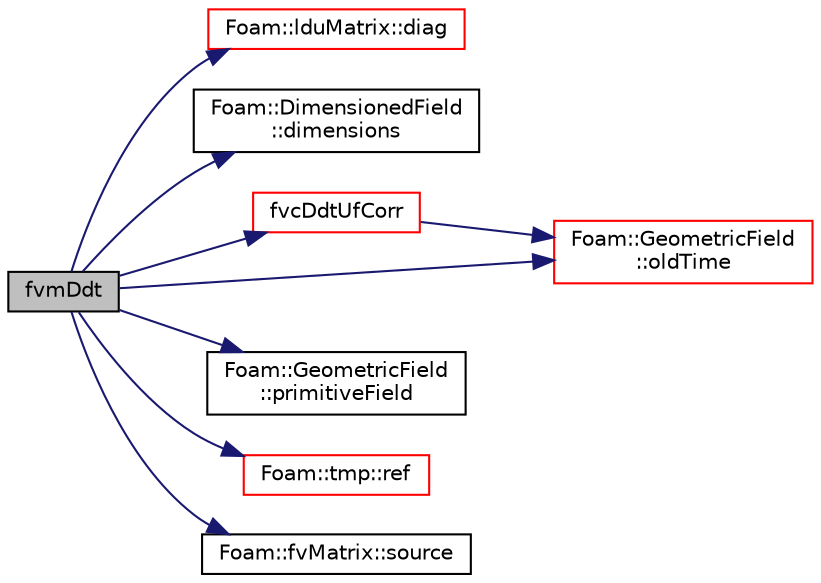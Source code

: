 digraph "fvmDdt"
{
  bgcolor="transparent";
  edge [fontname="Helvetica",fontsize="10",labelfontname="Helvetica",labelfontsize="10"];
  node [fontname="Helvetica",fontsize="10",shape=record];
  rankdir="LR";
  Node1 [label="fvmDdt",height=0.2,width=0.4,color="black", fillcolor="grey75", style="filled", fontcolor="black"];
  Node1 -> Node2 [color="midnightblue",fontsize="10",style="solid",fontname="Helvetica"];
  Node2 [label="Foam::lduMatrix::diag",height=0.2,width=0.4,color="red",URL="$a01311.html#a9140aaa9630c2cba2fe28369a649f2f0"];
  Node1 -> Node3 [color="midnightblue",fontsize="10",style="solid",fontname="Helvetica"];
  Node3 [label="Foam::DimensionedField\l::dimensions",height=0.2,width=0.4,color="black",URL="$a00539.html#a6098093e7de06370342a85cfae8b31f5",tooltip="Return dimensions. "];
  Node1 -> Node4 [color="midnightblue",fontsize="10",style="solid",fontname="Helvetica"];
  Node4 [label="fvcDdtUfCorr",height=0.2,width=0.4,color="red",URL="$a00691.html#aecbc9f6b271c53137bafd88d71cca898"];
  Node4 -> Node5 [color="midnightblue",fontsize="10",style="solid",fontname="Helvetica"];
  Node5 [label="Foam::GeometricField\l::oldTime",height=0.2,width=0.4,color="red",URL="$a00937.html#a590e4782d38c7bab9fc7d231aa6b5f3f",tooltip="Return old time field. "];
  Node1 -> Node5 [color="midnightblue",fontsize="10",style="solid",fontname="Helvetica"];
  Node1 -> Node6 [color="midnightblue",fontsize="10",style="solid",fontname="Helvetica"];
  Node6 [label="Foam::GeometricField\l::primitiveField",height=0.2,width=0.4,color="black",URL="$a00937.html#ab5d7029d12b148265a0573939f56756a",tooltip="Return a const-reference to the internal field. "];
  Node1 -> Node7 [color="midnightblue",fontsize="10",style="solid",fontname="Helvetica"];
  Node7 [label="Foam::tmp::ref",height=0.2,width=0.4,color="red",URL="$a02711.html#af16202cc9b8e931206cfceb8d9779bb2",tooltip="Return non-const reference or generate a fatal error. "];
  Node1 -> Node8 [color="midnightblue",fontsize="10",style="solid",fontname="Helvetica"];
  Node8 [label="Foam::fvMatrix::source",height=0.2,width=0.4,color="black",URL="$a00891.html#a4c49d61a0e11bbdadf6646dbe3740560"];
}
